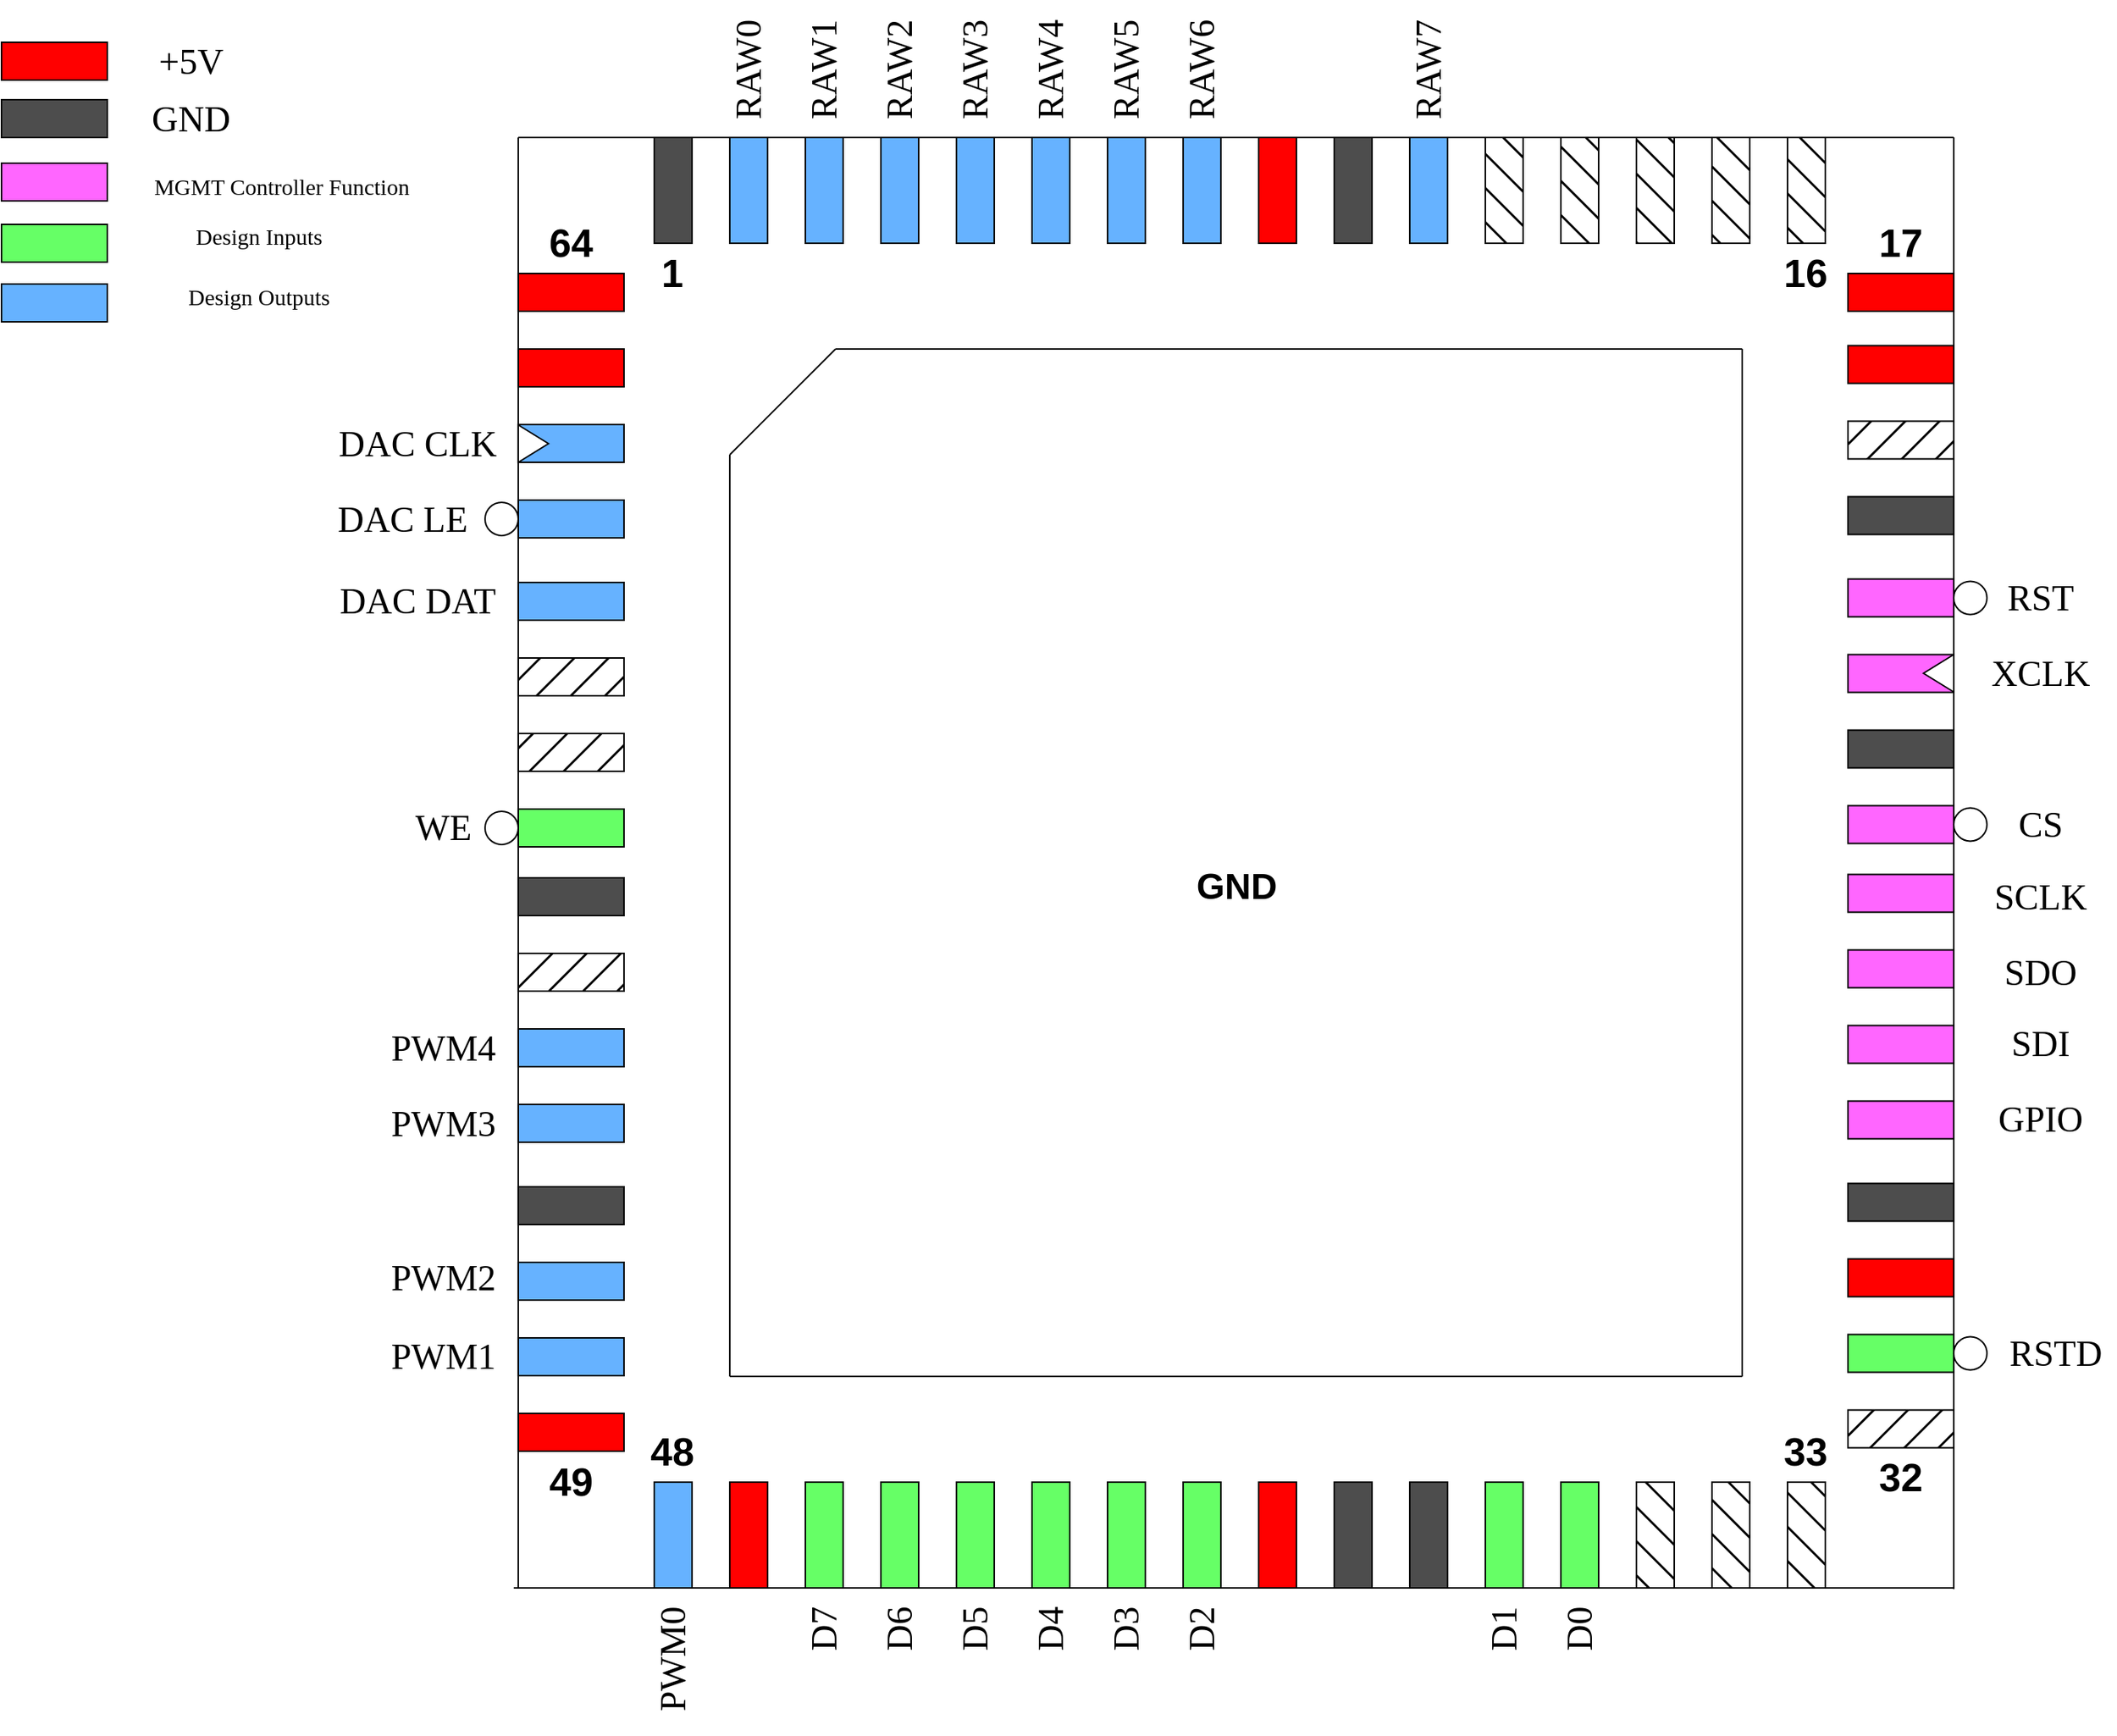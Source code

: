 <mxfile version="23.0.1" type="device">
  <diagram name="Page-1" id="KBfaCyDjYWF2zj9976v4">
    <mxGraphModel dx="2868" dy="1510" grid="1" gridSize="10" guides="1" tooltips="1" connect="1" arrows="1" fold="1" page="1" pageScale="1" pageWidth="1654" pageHeight="1169" math="0" shadow="0">
      <root>
        <mxCell id="0" />
        <mxCell id="1" parent="0" />
        <mxCell id="v-SxHT_lb7vYxUnTYVk2-1" value="" style="rounded=0;whiteSpace=wrap;html=1;fillColor=#FF0000;" parent="1" vertex="1">
          <mxGeometry x="351.96" y="193" width="70" height="25" as="geometry" />
        </mxCell>
        <mxCell id="v-SxHT_lb7vYxUnTYVk2-3" value="" style="rounded=0;whiteSpace=wrap;html=1;fillColor=#FF0000;" parent="1" vertex="1">
          <mxGeometry x="351.96" y="243" width="70" height="25" as="geometry" />
        </mxCell>
        <mxCell id="v-SxHT_lb7vYxUnTYVk2-4" value="" style="rounded=0;whiteSpace=wrap;html=1;fillColor=#66B2FF;" parent="1" vertex="1">
          <mxGeometry x="351.96" y="293" width="70" height="25" as="geometry" />
        </mxCell>
        <mxCell id="v-SxHT_lb7vYxUnTYVk2-5" value="" style="rounded=0;whiteSpace=wrap;html=1;fillColor=#66B2FF;" parent="1" vertex="1">
          <mxGeometry x="351.96" y="343" width="70" height="25" as="geometry" />
        </mxCell>
        <mxCell id="v-SxHT_lb7vYxUnTYVk2-6" value="" style="rounded=0;whiteSpace=wrap;html=1;fillColor=#66B2FF;" parent="1" vertex="1">
          <mxGeometry x="351.96" y="397.5" width="70" height="25" as="geometry" />
        </mxCell>
        <mxCell id="v-SxHT_lb7vYxUnTYVk2-7" value="" style="rounded=0;whiteSpace=wrap;html=1;fillStyle=hatch;fillColor=#000000;" parent="1" vertex="1">
          <mxGeometry x="351.96" y="447.5" width="70" height="25" as="geometry" />
        </mxCell>
        <mxCell id="v-SxHT_lb7vYxUnTYVk2-8" value="" style="rounded=0;whiteSpace=wrap;html=1;fillColor=#000000;fillStyle=hatch;" parent="1" vertex="1">
          <mxGeometry x="351.96" y="497.5" width="70" height="25" as="geometry" />
        </mxCell>
        <mxCell id="v-SxHT_lb7vYxUnTYVk2-9" value="" style="rounded=0;whiteSpace=wrap;html=1;fillColor=#66FF66;" parent="1" vertex="1">
          <mxGeometry x="351.96" y="547.5" width="70" height="25" as="geometry" />
        </mxCell>
        <mxCell id="v-SxHT_lb7vYxUnTYVk2-10" value="" style="rounded=0;whiteSpace=wrap;html=1;fillColor=#4D4D4D;" parent="1" vertex="1">
          <mxGeometry x="351.96" y="593" width="70" height="25" as="geometry" />
        </mxCell>
        <mxCell id="v-SxHT_lb7vYxUnTYVk2-11" value="" style="rounded=0;whiteSpace=wrap;html=1;fillColor=#000000;fillStyle=hatch;" parent="1" vertex="1">
          <mxGeometry x="351.96" y="643" width="70" height="25" as="geometry" />
        </mxCell>
        <mxCell id="v-SxHT_lb7vYxUnTYVk2-12" value="" style="rounded=0;whiteSpace=wrap;html=1;fillColor=#66B2FF;" parent="1" vertex="1">
          <mxGeometry x="351.96" y="693" width="70" height="25" as="geometry" />
        </mxCell>
        <mxCell id="v-SxHT_lb7vYxUnTYVk2-13" value="" style="rounded=0;whiteSpace=wrap;html=1;fillColor=#66B2FF;" parent="1" vertex="1">
          <mxGeometry x="351.96" y="743" width="70" height="25" as="geometry" />
        </mxCell>
        <mxCell id="v-SxHT_lb7vYxUnTYVk2-14" value="" style="rounded=0;whiteSpace=wrap;html=1;fillColor=#4D4D4D;" parent="1" vertex="1">
          <mxGeometry x="351.96" y="797.5" width="70" height="25" as="geometry" />
        </mxCell>
        <mxCell id="v-SxHT_lb7vYxUnTYVk2-15" value="" style="rounded=0;whiteSpace=wrap;html=1;fillColor=#66B2FF;" parent="1" vertex="1">
          <mxGeometry x="351.96" y="847.5" width="70" height="25" as="geometry" />
        </mxCell>
        <mxCell id="v-SxHT_lb7vYxUnTYVk2-16" value="" style="rounded=0;whiteSpace=wrap;html=1;fillColor=#66B2FF;" parent="1" vertex="1">
          <mxGeometry x="351.96" y="897.5" width="70" height="25" as="geometry" />
        </mxCell>
        <mxCell id="v-SxHT_lb7vYxUnTYVk2-17" value="" style="rounded=0;whiteSpace=wrap;html=1;fillColor=#FF0000;" parent="1" vertex="1">
          <mxGeometry x="351.96" y="947.5" width="70" height="25" as="geometry" />
        </mxCell>
        <mxCell id="v-SxHT_lb7vYxUnTYVk2-19" value="" style="rounded=0;whiteSpace=wrap;html=1;fillColor=#FF0000;" parent="1" vertex="1">
          <mxGeometry x="1231.96" y="193" width="70" height="25" as="geometry" />
        </mxCell>
        <mxCell id="v-SxHT_lb7vYxUnTYVk2-20" value="" style="rounded=0;whiteSpace=wrap;html=1;fillColor=#FF0000;" parent="1" vertex="1">
          <mxGeometry x="1231.96" y="240.75" width="70" height="25" as="geometry" />
        </mxCell>
        <mxCell id="v-SxHT_lb7vYxUnTYVk2-21" value="" style="rounded=0;whiteSpace=wrap;html=1;fillColor=#000000;fillStyle=hatch;" parent="1" vertex="1">
          <mxGeometry x="1231.96" y="290.75" width="70" height="25" as="geometry" />
        </mxCell>
        <mxCell id="v-SxHT_lb7vYxUnTYVk2-22" value="" style="rounded=0;whiteSpace=wrap;html=1;fillColor=#4D4D4D;" parent="1" vertex="1">
          <mxGeometry x="1231.96" y="340.75" width="70" height="25" as="geometry" />
        </mxCell>
        <mxCell id="v-SxHT_lb7vYxUnTYVk2-23" value="" style="rounded=0;whiteSpace=wrap;html=1;fillColor=#FF66FF;" parent="1" vertex="1">
          <mxGeometry x="1231.96" y="395.25" width="70" height="25" as="geometry" />
        </mxCell>
        <mxCell id="v-SxHT_lb7vYxUnTYVk2-24" value="" style="rounded=0;whiteSpace=wrap;html=1;fillColor=#FF66FF;" parent="1" vertex="1">
          <mxGeometry x="1231.96" y="445.25" width="70" height="25" as="geometry" />
        </mxCell>
        <mxCell id="v-SxHT_lb7vYxUnTYVk2-25" value="" style="rounded=0;whiteSpace=wrap;html=1;fillColor=#4D4D4D;" parent="1" vertex="1">
          <mxGeometry x="1231.96" y="495.25" width="70" height="25" as="geometry" />
        </mxCell>
        <mxCell id="v-SxHT_lb7vYxUnTYVk2-26" value="" style="rounded=0;whiteSpace=wrap;html=1;fillColor=#FF66FF;" parent="1" vertex="1">
          <mxGeometry x="1231.96" y="545.25" width="70" height="25" as="geometry" />
        </mxCell>
        <mxCell id="v-SxHT_lb7vYxUnTYVk2-27" value="" style="rounded=0;whiteSpace=wrap;html=1;fillColor=#FF66FF;" parent="1" vertex="1">
          <mxGeometry x="1231.96" y="590.75" width="70" height="25" as="geometry" />
        </mxCell>
        <mxCell id="v-SxHT_lb7vYxUnTYVk2-28" value="" style="rounded=0;whiteSpace=wrap;html=1;fillColor=#FF66FF;" parent="1" vertex="1">
          <mxGeometry x="1231.96" y="640.75" width="70" height="25" as="geometry" />
        </mxCell>
        <mxCell id="v-SxHT_lb7vYxUnTYVk2-29" value="" style="rounded=0;whiteSpace=wrap;html=1;fillColor=#FF66FF;" parent="1" vertex="1">
          <mxGeometry x="1231.96" y="690.75" width="70" height="25" as="geometry" />
        </mxCell>
        <mxCell id="v-SxHT_lb7vYxUnTYVk2-30" value="" style="rounded=0;whiteSpace=wrap;html=1;fillColor=#FF66FF;" parent="1" vertex="1">
          <mxGeometry x="1231.96" y="740.75" width="70" height="25" as="geometry" />
        </mxCell>
        <mxCell id="v-SxHT_lb7vYxUnTYVk2-31" value="" style="rounded=0;whiteSpace=wrap;html=1;fillColor=#4D4D4D;" parent="1" vertex="1">
          <mxGeometry x="1231.96" y="795.25" width="70" height="25" as="geometry" />
        </mxCell>
        <mxCell id="v-SxHT_lb7vYxUnTYVk2-32" value="" style="rounded=0;whiteSpace=wrap;html=1;fillColor=#FF0000;" parent="1" vertex="1">
          <mxGeometry x="1231.96" y="845.25" width="70" height="25" as="geometry" />
        </mxCell>
        <mxCell id="v-SxHT_lb7vYxUnTYVk2-33" value="" style="rounded=0;whiteSpace=wrap;html=1;fillColor=#66FF66;" parent="1" vertex="1">
          <mxGeometry x="1231.96" y="895.25" width="70" height="25" as="geometry" />
        </mxCell>
        <mxCell id="v-SxHT_lb7vYxUnTYVk2-34" value="" style="rounded=0;whiteSpace=wrap;html=1;fillStyle=hatch;fillColor=#000000;" parent="1" vertex="1">
          <mxGeometry x="1231.96" y="945.25" width="70" height="25" as="geometry" />
        </mxCell>
        <mxCell id="v-SxHT_lb7vYxUnTYVk2-35" value="" style="rounded=0;whiteSpace=wrap;html=1;direction=south;fillColor=#66B2FF;" parent="1" vertex="1">
          <mxGeometry x="441.96" y="993" width="25" height="70" as="geometry" />
        </mxCell>
        <mxCell id="v-SxHT_lb7vYxUnTYVk2-36" value="" style="rounded=0;whiteSpace=wrap;html=1;direction=south;fillColor=#FF0000;" parent="1" vertex="1">
          <mxGeometry x="491.96" y="993" width="25" height="70" as="geometry" />
        </mxCell>
        <mxCell id="v-SxHT_lb7vYxUnTYVk2-37" value="" style="rounded=0;whiteSpace=wrap;html=1;direction=south;fillColor=#66FF66;" parent="1" vertex="1">
          <mxGeometry x="541.96" y="993" width="25" height="70" as="geometry" />
        </mxCell>
        <mxCell id="v-SxHT_lb7vYxUnTYVk2-38" value="" style="rounded=0;whiteSpace=wrap;html=1;direction=south;fillColor=#66FF66;" parent="1" vertex="1">
          <mxGeometry x="591.96" y="993" width="25" height="70" as="geometry" />
        </mxCell>
        <mxCell id="v-SxHT_lb7vYxUnTYVk2-39" value="" style="rounded=0;whiteSpace=wrap;html=1;direction=south;fillColor=#66FF66;" parent="1" vertex="1">
          <mxGeometry x="641.96" y="993" width="25" height="70" as="geometry" />
        </mxCell>
        <mxCell id="v-SxHT_lb7vYxUnTYVk2-40" value="" style="rounded=0;whiteSpace=wrap;html=1;direction=south;fillColor=#66FF66;" parent="1" vertex="1">
          <mxGeometry x="691.96" y="993" width="25" height="70" as="geometry" />
        </mxCell>
        <mxCell id="v-SxHT_lb7vYxUnTYVk2-41" value="" style="rounded=0;whiteSpace=wrap;html=1;direction=south;fillColor=#66FF66;" parent="1" vertex="1">
          <mxGeometry x="741.96" y="993" width="25" height="70" as="geometry" />
        </mxCell>
        <mxCell id="v-SxHT_lb7vYxUnTYVk2-42" value="" style="rounded=0;whiteSpace=wrap;html=1;direction=south;fillColor=#66FF66;" parent="1" vertex="1">
          <mxGeometry x="791.96" y="993" width="25" height="70" as="geometry" />
        </mxCell>
        <mxCell id="v-SxHT_lb7vYxUnTYVk2-43" value="" style="rounded=0;whiteSpace=wrap;html=1;direction=south;fillColor=#FF0000;" parent="1" vertex="1">
          <mxGeometry x="841.96" y="993" width="25" height="70" as="geometry" />
        </mxCell>
        <mxCell id="v-SxHT_lb7vYxUnTYVk2-44" value="" style="rounded=0;whiteSpace=wrap;html=1;direction=south;fillColor=#4D4D4D;" parent="1" vertex="1">
          <mxGeometry x="891.96" y="993" width="25" height="70" as="geometry" />
        </mxCell>
        <mxCell id="v-SxHT_lb7vYxUnTYVk2-45" value="" style="rounded=0;whiteSpace=wrap;html=1;direction=south;fillColor=#4D4D4D;" parent="1" vertex="1">
          <mxGeometry x="941.96" y="993" width="25" height="70" as="geometry" />
        </mxCell>
        <mxCell id="v-SxHT_lb7vYxUnTYVk2-46" value="" style="rounded=0;whiteSpace=wrap;html=1;direction=south;fillColor=#66FF66;" parent="1" vertex="1">
          <mxGeometry x="991.96" y="993" width="25" height="70" as="geometry" />
        </mxCell>
        <mxCell id="v-SxHT_lb7vYxUnTYVk2-47" value="" style="rounded=0;whiteSpace=wrap;html=1;direction=south;fillColor=#66FF66;" parent="1" vertex="1">
          <mxGeometry x="1041.96" y="993" width="25" height="70" as="geometry" />
        </mxCell>
        <mxCell id="v-SxHT_lb7vYxUnTYVk2-48" value="" style="rounded=0;whiteSpace=wrap;html=1;direction=south;fillColor=#000000;fillStyle=hatch;" parent="1" vertex="1">
          <mxGeometry x="1091.96" y="993" width="25" height="70" as="geometry" />
        </mxCell>
        <mxCell id="v-SxHT_lb7vYxUnTYVk2-49" value="" style="rounded=0;whiteSpace=wrap;html=1;direction=south;fillStyle=hatch;fillColor=#000000;" parent="1" vertex="1">
          <mxGeometry x="1141.96" y="993" width="25" height="70" as="geometry" />
        </mxCell>
        <mxCell id="v-SxHT_lb7vYxUnTYVk2-50" value="" style="rounded=0;whiteSpace=wrap;html=1;direction=south;fillStyle=hatch;fillColor=#000000;" parent="1" vertex="1">
          <mxGeometry x="1191.96" y="993" width="25" height="70" as="geometry" />
        </mxCell>
        <mxCell id="v-SxHT_lb7vYxUnTYVk2-52" value="" style="rounded=0;whiteSpace=wrap;html=1;direction=south;fillColor=#4D4D4D;" parent="1" vertex="1">
          <mxGeometry x="441.96" y="103" width="25" height="70" as="geometry" />
        </mxCell>
        <mxCell id="v-SxHT_lb7vYxUnTYVk2-53" value="" style="rounded=0;whiteSpace=wrap;html=1;direction=south;fillColor=#66B2FF;" parent="1" vertex="1">
          <mxGeometry x="491.96" y="103" width="25" height="70" as="geometry" />
        </mxCell>
        <mxCell id="v-SxHT_lb7vYxUnTYVk2-54" value="" style="rounded=0;whiteSpace=wrap;html=1;direction=south;fillColor=#66B2FF;" parent="1" vertex="1">
          <mxGeometry x="541.96" y="103" width="25" height="70" as="geometry" />
        </mxCell>
        <mxCell id="v-SxHT_lb7vYxUnTYVk2-55" value="" style="rounded=0;whiteSpace=wrap;html=1;direction=south;fillColor=#66B2FF;" parent="1" vertex="1">
          <mxGeometry x="591.96" y="103" width="25" height="70" as="geometry" />
        </mxCell>
        <mxCell id="v-SxHT_lb7vYxUnTYVk2-56" value="" style="rounded=0;whiteSpace=wrap;html=1;direction=south;fillColor=#66B2FF;" parent="1" vertex="1">
          <mxGeometry x="641.96" y="103" width="25" height="70" as="geometry" />
        </mxCell>
        <mxCell id="v-SxHT_lb7vYxUnTYVk2-57" value="" style="rounded=0;whiteSpace=wrap;html=1;direction=south;fillColor=#66B2FF;" parent="1" vertex="1">
          <mxGeometry x="691.96" y="103" width="25" height="70" as="geometry" />
        </mxCell>
        <mxCell id="v-SxHT_lb7vYxUnTYVk2-58" value="" style="rounded=0;whiteSpace=wrap;html=1;direction=south;fillColor=#66B2FF;" parent="1" vertex="1">
          <mxGeometry x="741.96" y="103" width="25" height="70" as="geometry" />
        </mxCell>
        <mxCell id="v-SxHT_lb7vYxUnTYVk2-59" value="" style="rounded=0;whiteSpace=wrap;html=1;direction=south;fillColor=#66B2FF;" parent="1" vertex="1">
          <mxGeometry x="791.96" y="103" width="25" height="70" as="geometry" />
        </mxCell>
        <mxCell id="v-SxHT_lb7vYxUnTYVk2-60" value="" style="rounded=0;whiteSpace=wrap;html=1;direction=south;fillColor=#FF0000;" parent="1" vertex="1">
          <mxGeometry x="841.96" y="103" width="25" height="70" as="geometry" />
        </mxCell>
        <mxCell id="v-SxHT_lb7vYxUnTYVk2-61" value="" style="rounded=0;whiteSpace=wrap;html=1;direction=south;fillColor=#4D4D4D;" parent="1" vertex="1">
          <mxGeometry x="891.96" y="103" width="25" height="70" as="geometry" />
        </mxCell>
        <mxCell id="v-SxHT_lb7vYxUnTYVk2-62" value="" style="rounded=0;whiteSpace=wrap;html=1;direction=south;fillColor=#66B2FF;" parent="1" vertex="1">
          <mxGeometry x="941.96" y="103" width="25" height="70" as="geometry" />
        </mxCell>
        <mxCell id="v-SxHT_lb7vYxUnTYVk2-63" value="" style="rounded=0;whiteSpace=wrap;html=1;direction=south;fillStyle=hatch;fillColor=#000000;" parent="1" vertex="1">
          <mxGeometry x="991.96" y="103" width="25" height="70" as="geometry" />
        </mxCell>
        <mxCell id="v-SxHT_lb7vYxUnTYVk2-64" value="" style="rounded=0;whiteSpace=wrap;html=1;direction=south;fillStyle=hatch;fillColor=#000000;" parent="1" vertex="1">
          <mxGeometry x="1041.96" y="103" width="25" height="70" as="geometry" />
        </mxCell>
        <mxCell id="v-SxHT_lb7vYxUnTYVk2-65" value="" style="rounded=0;whiteSpace=wrap;html=1;direction=south;fillStyle=hatch;fillColor=#000000;" parent="1" vertex="1">
          <mxGeometry x="1091.96" y="103" width="25" height="70" as="geometry" />
        </mxCell>
        <mxCell id="v-SxHT_lb7vYxUnTYVk2-66" value="" style="rounded=0;whiteSpace=wrap;html=1;direction=south;fillStyle=hatch;fillColor=#000000;" parent="1" vertex="1">
          <mxGeometry x="1141.96" y="103" width="25" height="70" as="geometry" />
        </mxCell>
        <mxCell id="v-SxHT_lb7vYxUnTYVk2-67" value="" style="rounded=0;whiteSpace=wrap;html=1;direction=south;fillStyle=hatch;fillColor=#000000;" parent="1" vertex="1">
          <mxGeometry x="1191.96" y="103" width="25" height="70" as="geometry" />
        </mxCell>
        <mxCell id="v-SxHT_lb7vYxUnTYVk2-69" value="" style="endArrow=none;html=1;rounded=0;" parent="1" edge="1">
          <mxGeometry width="50" height="50" relative="1" as="geometry">
            <mxPoint x="491.96" y="923" as="sourcePoint" />
            <mxPoint x="1161.96" y="923" as="targetPoint" />
          </mxGeometry>
        </mxCell>
        <mxCell id="v-SxHT_lb7vYxUnTYVk2-70" value="" style="endArrow=none;html=1;rounded=0;" parent="1" edge="1">
          <mxGeometry width="50" height="50" relative="1" as="geometry">
            <mxPoint x="1161.96" y="923" as="sourcePoint" />
            <mxPoint x="1161.96" y="243" as="targetPoint" />
          </mxGeometry>
        </mxCell>
        <mxCell id="v-SxHT_lb7vYxUnTYVk2-71" value="" style="endArrow=none;html=1;rounded=0;" parent="1" edge="1">
          <mxGeometry width="50" height="50" relative="1" as="geometry">
            <mxPoint x="561.96" y="243" as="sourcePoint" />
            <mxPoint x="1161.96" y="243" as="targetPoint" />
          </mxGeometry>
        </mxCell>
        <mxCell id="v-SxHT_lb7vYxUnTYVk2-72" value="" style="endArrow=none;html=1;rounded=0;" parent="1" edge="1">
          <mxGeometry width="50" height="50" relative="1" as="geometry">
            <mxPoint x="491.96" y="923" as="sourcePoint" />
            <mxPoint x="491.96" y="313" as="targetPoint" />
          </mxGeometry>
        </mxCell>
        <mxCell id="v-SxHT_lb7vYxUnTYVk2-73" value="" style="endArrow=none;html=1;rounded=0;" parent="1" edge="1">
          <mxGeometry width="50" height="50" relative="1" as="geometry">
            <mxPoint x="491.96" y="313" as="sourcePoint" />
            <mxPoint x="561.96" y="243" as="targetPoint" />
          </mxGeometry>
        </mxCell>
        <mxCell id="v-SxHT_lb7vYxUnTYVk2-74" value="" style="endArrow=none;html=1;rounded=0;" parent="1" edge="1">
          <mxGeometry width="50" height="50" relative="1" as="geometry">
            <mxPoint x="351.96" y="1063" as="sourcePoint" />
            <mxPoint x="351.96" y="103" as="targetPoint" />
          </mxGeometry>
        </mxCell>
        <mxCell id="v-SxHT_lb7vYxUnTYVk2-75" value="" style="endArrow=none;html=1;rounded=0;" parent="1" edge="1">
          <mxGeometry width="50" height="50" relative="1" as="geometry">
            <mxPoint x="351.96" y="103" as="sourcePoint" />
            <mxPoint x="1301.96" y="103" as="targetPoint" />
          </mxGeometry>
        </mxCell>
        <mxCell id="v-SxHT_lb7vYxUnTYVk2-76" value="" style="endArrow=none;html=1;rounded=0;" parent="1" edge="1">
          <mxGeometry width="50" height="50" relative="1" as="geometry">
            <mxPoint x="1301.96" y="1063.741" as="sourcePoint" />
            <mxPoint x="1301.96" y="103" as="targetPoint" />
          </mxGeometry>
        </mxCell>
        <mxCell id="v-SxHT_lb7vYxUnTYVk2-77" value="" style="endArrow=none;html=1;rounded=0;" parent="1" edge="1">
          <mxGeometry width="50" height="50" relative="1" as="geometry">
            <mxPoint x="348.997" y="1063" as="sourcePoint" />
            <mxPoint x="1301.96" y="1063" as="targetPoint" />
          </mxGeometry>
        </mxCell>
        <mxCell id="v-SxHT_lb7vYxUnTYVk2-78" value="&lt;font size=&quot;1&quot;&gt;&lt;b&gt;&lt;font style=&quot;font-size: 26px;&quot;&gt;1&lt;/font&gt;&lt;/b&gt;&lt;/font&gt;" style="text;html=1;strokeColor=none;fillColor=none;align=center;verticalAlign=middle;whiteSpace=wrap;rounded=0;" parent="1" vertex="1">
          <mxGeometry x="439.46" y="173" width="30" height="40" as="geometry" />
        </mxCell>
        <mxCell id="v-SxHT_lb7vYxUnTYVk2-79" value="&lt;font size=&quot;1&quot;&gt;&lt;b style=&quot;font-size: 26px;&quot;&gt;64&lt;/b&gt;&lt;/font&gt;" style="text;html=1;strokeColor=none;fillColor=none;align=center;verticalAlign=middle;whiteSpace=wrap;rounded=0;" parent="1" vertex="1">
          <mxGeometry x="366.96" y="153" width="40" height="40" as="geometry" />
        </mxCell>
        <mxCell id="v-SxHT_lb7vYxUnTYVk2-81" value="&lt;font size=&quot;1&quot;&gt;&lt;b style=&quot;font-size: 26px;&quot;&gt;16&lt;/b&gt;&lt;/font&gt;" style="text;html=1;strokeColor=none;fillColor=none;align=center;verticalAlign=middle;whiteSpace=wrap;rounded=0;" parent="1" vertex="1">
          <mxGeometry x="1184.46" y="173" width="40" height="40" as="geometry" />
        </mxCell>
        <mxCell id="v-SxHT_lb7vYxUnTYVk2-82" value="&lt;font size=&quot;1&quot;&gt;&lt;b style=&quot;font-size: 26px;&quot;&gt;17&lt;/b&gt;&lt;/font&gt;" style="text;html=1;strokeColor=none;fillColor=none;align=center;verticalAlign=middle;whiteSpace=wrap;rounded=0;" parent="1" vertex="1">
          <mxGeometry x="1246.96" y="153" width="40" height="40" as="geometry" />
        </mxCell>
        <mxCell id="v-SxHT_lb7vYxUnTYVk2-83" value="&lt;font size=&quot;1&quot;&gt;&lt;b style=&quot;font-size: 26px;&quot;&gt;32&lt;/b&gt;&lt;/font&gt;" style="text;html=1;strokeColor=none;fillColor=none;align=center;verticalAlign=middle;whiteSpace=wrap;rounded=0;" parent="1" vertex="1">
          <mxGeometry x="1246.96" y="970.25" width="40" height="40" as="geometry" />
        </mxCell>
        <mxCell id="v-SxHT_lb7vYxUnTYVk2-84" value="&lt;font size=&quot;1&quot;&gt;&lt;b style=&quot;font-size: 26px;&quot;&gt;33&lt;/b&gt;&lt;/font&gt;" style="text;html=1;strokeColor=none;fillColor=none;align=center;verticalAlign=middle;whiteSpace=wrap;rounded=0;" parent="1" vertex="1">
          <mxGeometry x="1184.46" y="953" width="40" height="40" as="geometry" />
        </mxCell>
        <mxCell id="v-SxHT_lb7vYxUnTYVk2-85" value="&lt;font size=&quot;1&quot;&gt;&lt;b style=&quot;font-size: 26px;&quot;&gt;48&lt;/b&gt;&lt;/font&gt;" style="text;html=1;strokeColor=none;fillColor=none;align=center;verticalAlign=middle;whiteSpace=wrap;rounded=0;" parent="1" vertex="1">
          <mxGeometry x="434.46" y="953" width="40" height="40" as="geometry" />
        </mxCell>
        <mxCell id="v-SxHT_lb7vYxUnTYVk2-86" value="&lt;font size=&quot;1&quot;&gt;&lt;b style=&quot;font-size: 26px;&quot;&gt;49&lt;/b&gt;&lt;/font&gt;" style="text;html=1;strokeColor=none;fillColor=none;align=center;verticalAlign=middle;whiteSpace=wrap;rounded=0;" parent="1" vertex="1">
          <mxGeometry x="366.96" y="972.5" width="40" height="40" as="geometry" />
        </mxCell>
        <mxCell id="v-SxHT_lb7vYxUnTYVk2-87" value="&lt;b&gt;&lt;font style=&quot;font-size: 24px;&quot;&gt;GND&lt;/font&gt;&lt;/b&gt;" style="text;html=1;align=center;verticalAlign=middle;resizable=0;points=[];autosize=1;strokeColor=none;fillColor=none;" parent="1" vertex="1">
          <mxGeometry x="787" y="579" width="80" height="40" as="geometry" />
        </mxCell>
        <mxCell id="v-SxHT_lb7vYxUnTYVk2-89" value="" style="triangle;whiteSpace=wrap;html=1;direction=west;" parent="1" vertex="1">
          <mxGeometry x="1281.96" y="445.25" width="20" height="24.75" as="geometry" />
        </mxCell>
        <mxCell id="v-SxHT_lb7vYxUnTYVk2-91" value="" style="ellipse;whiteSpace=wrap;html=1;aspect=fixed;" parent="1" vertex="1">
          <mxGeometry x="1301.96" y="396.77" width="21.96" height="21.96" as="geometry" />
        </mxCell>
        <mxCell id="v-SxHT_lb7vYxUnTYVk2-92" value="&lt;font style=&quot;font-size: 24px;&quot;&gt;RST&lt;/font&gt;" style="text;html=1;align=center;verticalAlign=middle;resizable=0;points=[];autosize=1;strokeColor=none;fillColor=none;fontFamily=Tahoma;" parent="1" vertex="1">
          <mxGeometry x="1323.92" y="387.75" width="70" height="40" as="geometry" />
        </mxCell>
        <mxCell id="v-SxHT_lb7vYxUnTYVk2-93" value="&lt;div&gt;&lt;font style=&quot;font-size: 24px;&quot;&gt;XCLK&lt;/font&gt;&lt;/div&gt;" style="text;html=1;align=center;verticalAlign=middle;resizable=0;points=[];autosize=1;strokeColor=none;fillColor=none;fontFamily=Tahoma;" parent="1" vertex="1">
          <mxGeometry x="1313.92" y="437.62" width="90" height="40" as="geometry" />
        </mxCell>
        <mxCell id="v-SxHT_lb7vYxUnTYVk2-94" value="&lt;div&gt;&lt;font style=&quot;font-size: 24px;&quot;&gt;GPIO&lt;/font&gt;&lt;/div&gt;" style="text;html=1;align=center;verticalAlign=middle;resizable=0;points=[];autosize=1;strokeColor=none;fillColor=none;fontFamily=Tahoma;" parent="1" vertex="1">
          <mxGeometry x="1313.92" y="733.25" width="90" height="40" as="geometry" />
        </mxCell>
        <mxCell id="v-SxHT_lb7vYxUnTYVk2-95" value="&lt;div&gt;&lt;font style=&quot;font-size: 24px;&quot;&gt;SDI&lt;/font&gt;&lt;/div&gt;" style="text;html=1;align=center;verticalAlign=middle;resizable=0;points=[];autosize=1;strokeColor=none;fillColor=none;fontFamily=Tahoma;" parent="1" vertex="1">
          <mxGeometry x="1323.92" y="683.25" width="70" height="40" as="geometry" />
        </mxCell>
        <mxCell id="v-SxHT_lb7vYxUnTYVk2-96" value="&lt;div&gt;&lt;font style=&quot;font-size: 24px;&quot;&gt;SDO&lt;/font&gt;&lt;/div&gt;" style="text;html=1;align=center;verticalAlign=middle;resizable=0;points=[];autosize=1;strokeColor=none;fillColor=none;fontFamily=Tahoma;" parent="1" vertex="1">
          <mxGeometry x="1318.92" y="635.5" width="80" height="40" as="geometry" />
        </mxCell>
        <mxCell id="v-SxHT_lb7vYxUnTYVk2-97" value="&lt;div&gt;&lt;font style=&quot;font-size: 24px;&quot;&gt;SCLK&lt;/font&gt;&lt;/div&gt;" style="text;html=1;align=center;verticalAlign=middle;resizable=0;points=[];autosize=1;strokeColor=none;fillColor=none;fontFamily=Tahoma;" parent="1" vertex="1">
          <mxGeometry x="1313.92" y="585.5" width="90" height="40" as="geometry" />
        </mxCell>
        <mxCell id="v-SxHT_lb7vYxUnTYVk2-98" value="" style="ellipse;whiteSpace=wrap;html=1;aspect=fixed;" parent="1" vertex="1">
          <mxGeometry x="1301.96" y="546.77" width="21.96" height="21.96" as="geometry" />
        </mxCell>
        <mxCell id="v-SxHT_lb7vYxUnTYVk2-99" value="&lt;div&gt;&lt;font style=&quot;font-size: 24px;&quot;&gt;CS&lt;/font&gt;&lt;/div&gt;" style="text;html=1;align=center;verticalAlign=middle;resizable=0;points=[];autosize=1;strokeColor=none;fillColor=none;fontFamily=Tahoma;" parent="1" vertex="1">
          <mxGeometry x="1328.92" y="537.75" width="60" height="40" as="geometry" />
        </mxCell>
        <mxCell id="v-SxHT_lb7vYxUnTYVk2-100" value="" style="rounded=0;whiteSpace=wrap;html=1;fillColor=#FF0000;" parent="1" vertex="1">
          <mxGeometry x="10.0" y="40" width="70" height="25" as="geometry" />
        </mxCell>
        <mxCell id="v-SxHT_lb7vYxUnTYVk2-101" value="" style="rounded=0;whiteSpace=wrap;html=1;fillColor=#4D4D4D;" parent="1" vertex="1">
          <mxGeometry x="10.0" y="78" width="70" height="25" as="geometry" />
        </mxCell>
        <mxCell id="v-SxHT_lb7vYxUnTYVk2-103" value="&lt;div&gt;&lt;font style=&quot;font-size: 24px;&quot;&gt;+5V&lt;/font&gt;&lt;/div&gt;" style="text;html=1;align=center;verticalAlign=middle;resizable=0;points=[];autosize=1;strokeColor=none;fillColor=none;fontFamily=Tahoma;" parent="1" vertex="1">
          <mxGeometry x="95" y="32.5" width="80" height="40" as="geometry" />
        </mxCell>
        <mxCell id="v-SxHT_lb7vYxUnTYVk2-104" value="&lt;div&gt;&lt;font style=&quot;font-size: 24px;&quot;&gt;GND&lt;/font&gt;&lt;/div&gt;" style="text;html=1;align=center;verticalAlign=middle;resizable=0;points=[];autosize=1;strokeColor=none;fillColor=none;fontFamily=Tahoma;" parent="1" vertex="1">
          <mxGeometry x="95" y="70.5" width="80" height="40" as="geometry" />
        </mxCell>
        <mxCell id="v-SxHT_lb7vYxUnTYVk2-105" value="" style="rounded=0;whiteSpace=wrap;html=1;fillColor=#FF66FF;" parent="1" vertex="1">
          <mxGeometry x="10" y="120" width="70" height="25" as="geometry" />
        </mxCell>
        <mxCell id="v-SxHT_lb7vYxUnTYVk2-106" value="&lt;div style=&quot;font-size: 23px;&quot;&gt;&lt;font style=&quot;font-size: 15px;&quot;&gt;MGMT Controller Function&lt;/font&gt;&lt;/div&gt;" style="text;html=1;align=center;verticalAlign=middle;resizable=0;points=[];autosize=1;strokeColor=none;fillColor=none;fontFamily=Tahoma;" parent="1" vertex="1">
          <mxGeometry x="80" y="113" width="230" height="40" as="geometry" />
        </mxCell>
        <mxCell id="U2bmND2k7hVVG4__iPzT-1" value="&lt;div&gt;&lt;font style=&quot;font-size: 24px;&quot;&gt;RSTD&lt;/font&gt;&lt;/div&gt;" style="text;html=1;align=center;verticalAlign=middle;resizable=0;points=[];autosize=1;strokeColor=none;fillColor=none;fontFamily=Tahoma;" parent="1" vertex="1">
          <mxGeometry x="1328.92" y="887.75" width="80" height="40" as="geometry" />
        </mxCell>
        <mxCell id="wCrvdNIvMbvL_zqNWgcj-1" value="" style="ellipse;whiteSpace=wrap;html=1;aspect=fixed;" vertex="1" parent="1">
          <mxGeometry x="1301.96" y="896.77" width="21.96" height="21.96" as="geometry" />
        </mxCell>
        <mxCell id="wCrvdNIvMbvL_zqNWgcj-2" value="&lt;div&gt;&lt;font style=&quot;font-size: 24px;&quot;&gt;D0&lt;/font&gt;&lt;/div&gt;" style="text;html=1;align=center;verticalAlign=middle;resizable=0;points=[];autosize=1;strokeColor=none;fillColor=none;fontFamily=Tahoma;rotation=270;" vertex="1" parent="1">
          <mxGeometry x="1029.46" y="1070" width="50" height="40" as="geometry" />
        </mxCell>
        <mxCell id="wCrvdNIvMbvL_zqNWgcj-3" value="&lt;div&gt;&lt;font style=&quot;font-size: 24px;&quot;&gt;D1&lt;/font&gt;&lt;/div&gt;" style="text;html=1;align=center;verticalAlign=middle;resizable=0;points=[];autosize=1;strokeColor=none;fillColor=none;fontFamily=Tahoma;rotation=270;" vertex="1" parent="1">
          <mxGeometry x="979.46" y="1070" width="50" height="40" as="geometry" />
        </mxCell>
        <mxCell id="wCrvdNIvMbvL_zqNWgcj-4" value="&lt;div&gt;&lt;font style=&quot;font-size: 24px;&quot;&gt;D2&lt;/font&gt;&lt;/div&gt;" style="text;html=1;align=center;verticalAlign=middle;resizable=0;points=[];autosize=1;strokeColor=none;fillColor=none;fontFamily=Tahoma;rotation=270;" vertex="1" parent="1">
          <mxGeometry x="779.46" y="1070" width="50" height="40" as="geometry" />
        </mxCell>
        <mxCell id="wCrvdNIvMbvL_zqNWgcj-5" value="&lt;div&gt;&lt;font style=&quot;font-size: 24px;&quot;&gt;D3&lt;/font&gt;&lt;/div&gt;" style="text;html=1;align=center;verticalAlign=middle;resizable=0;points=[];autosize=1;strokeColor=none;fillColor=none;fontFamily=Tahoma;rotation=270;" vertex="1" parent="1">
          <mxGeometry x="729.46" y="1070" width="50" height="40" as="geometry" />
        </mxCell>
        <mxCell id="wCrvdNIvMbvL_zqNWgcj-6" value="&lt;div&gt;&lt;font style=&quot;font-size: 24px;&quot;&gt;D4&lt;/font&gt;&lt;/div&gt;" style="text;html=1;align=center;verticalAlign=middle;resizable=0;points=[];autosize=1;strokeColor=none;fillColor=none;fontFamily=Tahoma;rotation=270;" vertex="1" parent="1">
          <mxGeometry x="679.46" y="1070" width="50" height="40" as="geometry" />
        </mxCell>
        <mxCell id="wCrvdNIvMbvL_zqNWgcj-7" value="&lt;div&gt;&lt;font style=&quot;font-size: 24px;&quot;&gt;D5&lt;/font&gt;&lt;/div&gt;" style="text;html=1;align=center;verticalAlign=middle;resizable=0;points=[];autosize=1;strokeColor=none;fillColor=none;fontFamily=Tahoma;rotation=270;" vertex="1" parent="1">
          <mxGeometry x="629.46" y="1070" width="50" height="40" as="geometry" />
        </mxCell>
        <mxCell id="wCrvdNIvMbvL_zqNWgcj-8" value="&lt;div&gt;&lt;font style=&quot;font-size: 24px;&quot;&gt;D6&lt;/font&gt;&lt;/div&gt;" style="text;html=1;align=center;verticalAlign=middle;resizable=0;points=[];autosize=1;strokeColor=none;fillColor=none;fontFamily=Tahoma;rotation=270;" vertex="1" parent="1">
          <mxGeometry x="579.46" y="1070" width="50" height="40" as="geometry" />
        </mxCell>
        <mxCell id="wCrvdNIvMbvL_zqNWgcj-9" value="&lt;div&gt;&lt;font style=&quot;font-size: 24px;&quot;&gt;D7&lt;/font&gt;&lt;/div&gt;" style="text;html=1;align=center;verticalAlign=middle;resizable=0;points=[];autosize=1;strokeColor=none;fillColor=none;fontFamily=Tahoma;rotation=270;" vertex="1" parent="1">
          <mxGeometry x="529.46" y="1070" width="50" height="40" as="geometry" />
        </mxCell>
        <mxCell id="wCrvdNIvMbvL_zqNWgcj-11" value="&lt;div&gt;&lt;font style=&quot;font-size: 24px;&quot;&gt;PWM0&lt;/font&gt;&lt;/div&gt;" style="text;html=1;align=center;verticalAlign=middle;resizable=0;points=[];autosize=1;strokeColor=none;fillColor=none;fontFamily=Tahoma;rotation=270;" vertex="1" parent="1">
          <mxGeometry x="404.46" y="1090" width="100" height="40" as="geometry" />
        </mxCell>
        <mxCell id="wCrvdNIvMbvL_zqNWgcj-12" value="&lt;div&gt;&lt;font style=&quot;font-size: 24px;&quot;&gt;PWM1&lt;/font&gt;&lt;/div&gt;" style="text;html=1;align=center;verticalAlign=middle;resizable=0;points=[];autosize=1;strokeColor=none;fillColor=none;fontFamily=Tahoma;rotation=0;" vertex="1" parent="1">
          <mxGeometry x="251.96" y="890" width="100" height="40" as="geometry" />
        </mxCell>
        <mxCell id="wCrvdNIvMbvL_zqNWgcj-13" value="&lt;div&gt;&lt;font style=&quot;font-size: 24px;&quot;&gt;PWM2&lt;/font&gt;&lt;/div&gt;" style="text;html=1;align=center;verticalAlign=middle;resizable=0;points=[];autosize=1;strokeColor=none;fillColor=none;fontFamily=Tahoma;rotation=0;" vertex="1" parent="1">
          <mxGeometry x="251.96" y="837.75" width="100" height="40" as="geometry" />
        </mxCell>
        <mxCell id="wCrvdNIvMbvL_zqNWgcj-14" value="&lt;div&gt;&lt;font style=&quot;font-size: 24px;&quot;&gt;PWM3&lt;/font&gt;&lt;/div&gt;" style="text;html=1;align=center;verticalAlign=middle;resizable=0;points=[];autosize=1;strokeColor=none;fillColor=none;fontFamily=Tahoma;rotation=0;" vertex="1" parent="1">
          <mxGeometry x="251.96" y="735.5" width="100" height="40" as="geometry" />
        </mxCell>
        <mxCell id="wCrvdNIvMbvL_zqNWgcj-16" value="&lt;div&gt;&lt;font style=&quot;font-size: 24px;&quot;&gt;PWM4&lt;/font&gt;&lt;/div&gt;" style="text;html=1;align=center;verticalAlign=middle;resizable=0;points=[];autosize=1;strokeColor=none;fillColor=none;fontFamily=Tahoma;rotation=0;" vertex="1" parent="1">
          <mxGeometry x="251.96" y="685.5" width="100" height="40" as="geometry" />
        </mxCell>
        <mxCell id="wCrvdNIvMbvL_zqNWgcj-17" value="&lt;div&gt;&lt;font style=&quot;font-size: 24px;&quot;&gt;WE&lt;/font&gt;&lt;/div&gt;" style="text;html=1;align=center;verticalAlign=middle;resizable=0;points=[];autosize=1;strokeColor=none;fillColor=none;fontFamily=Tahoma;rotation=0;" vertex="1" parent="1">
          <mxGeometry x="271.96" y="540" width="60" height="40" as="geometry" />
        </mxCell>
        <mxCell id="wCrvdNIvMbvL_zqNWgcj-18" value="" style="ellipse;whiteSpace=wrap;html=1;aspect=fixed;" vertex="1" parent="1">
          <mxGeometry x="330" y="549.02" width="21.96" height="21.96" as="geometry" />
        </mxCell>
        <mxCell id="wCrvdNIvMbvL_zqNWgcj-20" value="" style="ellipse;whiteSpace=wrap;html=1;aspect=fixed;" vertex="1" parent="1">
          <mxGeometry x="330" y="344.52" width="21.96" height="21.96" as="geometry" />
        </mxCell>
        <mxCell id="wCrvdNIvMbvL_zqNWgcj-21" value="" style="triangle;whiteSpace=wrap;html=1;direction=east;" vertex="1" parent="1">
          <mxGeometry x="351.96" y="293.25" width="20" height="24.75" as="geometry" />
        </mxCell>
        <mxCell id="wCrvdNIvMbvL_zqNWgcj-22" value="&lt;div&gt;&lt;font style=&quot;font-size: 24px;&quot;&gt;DAC DAT&lt;/font&gt;&lt;/div&gt;" style="text;html=1;align=center;verticalAlign=middle;resizable=0;points=[];autosize=1;strokeColor=none;fillColor=none;fontFamily=Tahoma;rotation=0;" vertex="1" parent="1">
          <mxGeometry x="220.0" y="390" width="130" height="40" as="geometry" />
        </mxCell>
        <mxCell id="wCrvdNIvMbvL_zqNWgcj-23" value="&lt;div&gt;&lt;font style=&quot;font-size: 24px;&quot;&gt;DAC LE&lt;/font&gt;&lt;/div&gt;" style="text;html=1;align=center;verticalAlign=middle;resizable=0;points=[];autosize=1;strokeColor=none;fillColor=none;fontFamily=Tahoma;rotation=0;" vertex="1" parent="1">
          <mxGeometry x="220.0" y="335.5" width="110" height="40" as="geometry" />
        </mxCell>
        <mxCell id="wCrvdNIvMbvL_zqNWgcj-24" value="&lt;div&gt;&lt;font style=&quot;font-size: 24px;&quot;&gt;DAC CLK&lt;/font&gt;&lt;/div&gt;" style="text;html=1;align=center;verticalAlign=middle;resizable=0;points=[];autosize=1;strokeColor=none;fillColor=none;fontFamily=Tahoma;rotation=0;" vertex="1" parent="1">
          <mxGeometry x="225.0" y="285.62" width="120" height="40" as="geometry" />
        </mxCell>
        <mxCell id="wCrvdNIvMbvL_zqNWgcj-26" value="&lt;div&gt;&lt;font style=&quot;font-size: 24px;&quot;&gt;RAW0&lt;/font&gt;&lt;/div&gt;" style="text;html=1;align=center;verticalAlign=middle;resizable=0;points=[];autosize=1;strokeColor=none;fillColor=none;fontFamily=Tahoma;rotation=270;" vertex="1" parent="1">
          <mxGeometry x="459.46" y="38" width="90" height="40" as="geometry" />
        </mxCell>
        <mxCell id="wCrvdNIvMbvL_zqNWgcj-27" value="&lt;div&gt;&lt;font style=&quot;font-size: 24px;&quot;&gt;RAW1&lt;/font&gt;&lt;/div&gt;" style="text;html=1;align=center;verticalAlign=middle;resizable=0;points=[];autosize=1;strokeColor=none;fillColor=none;fontFamily=Tahoma;rotation=270;" vertex="1" parent="1">
          <mxGeometry x="509.46" y="38" width="90" height="40" as="geometry" />
        </mxCell>
        <mxCell id="wCrvdNIvMbvL_zqNWgcj-28" value="&lt;div&gt;&lt;font style=&quot;font-size: 24px;&quot;&gt;RAW2&lt;/font&gt;&lt;/div&gt;" style="text;html=1;align=center;verticalAlign=middle;resizable=0;points=[];autosize=1;strokeColor=none;fillColor=none;fontFamily=Tahoma;rotation=270;" vertex="1" parent="1">
          <mxGeometry x="559.46" y="38" width="90" height="40" as="geometry" />
        </mxCell>
        <mxCell id="wCrvdNIvMbvL_zqNWgcj-29" value="&lt;div&gt;&lt;font style=&quot;font-size: 24px;&quot;&gt;RAW3&lt;/font&gt;&lt;/div&gt;" style="text;html=1;align=center;verticalAlign=middle;resizable=0;points=[];autosize=1;strokeColor=none;fillColor=none;fontFamily=Tahoma;rotation=270;" vertex="1" parent="1">
          <mxGeometry x="609.46" y="38" width="90" height="40" as="geometry" />
        </mxCell>
        <mxCell id="wCrvdNIvMbvL_zqNWgcj-30" value="&lt;div&gt;&lt;font style=&quot;font-size: 24px;&quot;&gt;RAW4&lt;/font&gt;&lt;/div&gt;" style="text;html=1;align=center;verticalAlign=middle;resizable=0;points=[];autosize=1;strokeColor=none;fillColor=none;fontFamily=Tahoma;rotation=270;" vertex="1" parent="1">
          <mxGeometry x="659.46" y="38" width="90" height="40" as="geometry" />
        </mxCell>
        <mxCell id="wCrvdNIvMbvL_zqNWgcj-31" value="&lt;div&gt;&lt;font style=&quot;font-size: 24px;&quot;&gt;RAW5&lt;/font&gt;&lt;/div&gt;" style="text;html=1;align=center;verticalAlign=middle;resizable=0;points=[];autosize=1;strokeColor=none;fillColor=none;fontFamily=Tahoma;rotation=270;" vertex="1" parent="1">
          <mxGeometry x="709.46" y="38" width="90" height="40" as="geometry" />
        </mxCell>
        <mxCell id="wCrvdNIvMbvL_zqNWgcj-32" value="&lt;div&gt;&lt;font style=&quot;font-size: 24px;&quot;&gt;RAW6&lt;/font&gt;&lt;/div&gt;" style="text;html=1;align=center;verticalAlign=middle;resizable=0;points=[];autosize=1;strokeColor=none;fillColor=none;fontFamily=Tahoma;rotation=270;" vertex="1" parent="1">
          <mxGeometry x="759.46" y="38" width="90" height="40" as="geometry" />
        </mxCell>
        <mxCell id="wCrvdNIvMbvL_zqNWgcj-33" value="&lt;div&gt;&lt;font style=&quot;font-size: 24px;&quot;&gt;RAW7&lt;/font&gt;&lt;/div&gt;" style="text;html=1;align=center;verticalAlign=middle;resizable=0;points=[];autosize=1;strokeColor=none;fillColor=none;fontFamily=Tahoma;rotation=270;" vertex="1" parent="1">
          <mxGeometry x="909.46" y="38" width="90" height="40" as="geometry" />
        </mxCell>
        <mxCell id="wCrvdNIvMbvL_zqNWgcj-34" value="" style="rounded=0;whiteSpace=wrap;html=1;fillColor=#66FF66;" vertex="1" parent="1">
          <mxGeometry x="10" y="160.5" width="70" height="25" as="geometry" />
        </mxCell>
        <mxCell id="wCrvdNIvMbvL_zqNWgcj-35" value="" style="rounded=0;whiteSpace=wrap;html=1;fillColor=#66B2FF;" vertex="1" parent="1">
          <mxGeometry x="10" y="200" width="70" height="25" as="geometry" />
        </mxCell>
        <mxCell id="wCrvdNIvMbvL_zqNWgcj-36" value="&lt;div style=&quot;font-size: 23px;&quot;&gt;&lt;font style=&quot;font-size: 15px;&quot;&gt;Design Inputs&lt;/font&gt;&lt;/div&gt;" style="text;html=1;align=center;verticalAlign=middle;resizable=0;points=[];autosize=1;strokeColor=none;fillColor=none;fontFamily=Tahoma;" vertex="1" parent="1">
          <mxGeometry x="120" y="145.5" width="120" height="40" as="geometry" />
        </mxCell>
        <mxCell id="wCrvdNIvMbvL_zqNWgcj-37" value="&lt;div style=&quot;font-size: 23px;&quot;&gt;&lt;font style=&quot;font-size: 15px;&quot;&gt;Design Outputs&lt;/font&gt;&lt;/div&gt;" style="text;html=1;align=center;verticalAlign=middle;resizable=0;points=[];autosize=1;strokeColor=none;fillColor=none;fontFamily=Tahoma;" vertex="1" parent="1">
          <mxGeometry x="115" y="185.5" width="130" height="40" as="geometry" />
        </mxCell>
      </root>
    </mxGraphModel>
  </diagram>
</mxfile>
